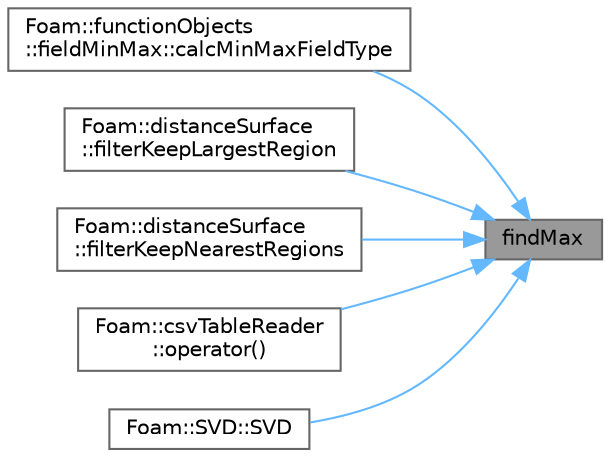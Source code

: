digraph "findMax"
{
 // LATEX_PDF_SIZE
  bgcolor="transparent";
  edge [fontname=Helvetica,fontsize=10,labelfontname=Helvetica,labelfontsize=10];
  node [fontname=Helvetica,fontsize=10,shape=box,height=0.2,width=0.4];
  rankdir="RL";
  Node1 [id="Node000001",label="findMax",height=0.2,width=0.4,color="gray40", fillcolor="grey60", style="filled", fontcolor="black",tooltip=" "];
  Node1 -> Node2 [id="edge1_Node000001_Node000002",dir="back",color="steelblue1",style="solid",tooltip=" "];
  Node2 [id="Node000002",label="Foam::functionObjects\l::fieldMinMax::calcMinMaxFieldType",height=0.2,width=0.4,color="grey40", fillcolor="white", style="filled",URL="$classFoam_1_1functionObjects_1_1fieldMinMax.html#a6625b5267c95059ed6e376b35d4eedac",tooltip=" "];
  Node1 -> Node3 [id="edge2_Node000001_Node000003",dir="back",color="steelblue1",style="solid",tooltip=" "];
  Node3 [id="Node000003",label="Foam::distanceSurface\l::filterKeepLargestRegion",height=0.2,width=0.4,color="grey40", fillcolor="white", style="filled",URL="$classFoam_1_1distanceSurface.html#abd9ef85dde993745185bb193a87dda29",tooltip=" "];
  Node1 -> Node4 [id="edge3_Node000001_Node000004",dir="back",color="steelblue1",style="solid",tooltip=" "];
  Node4 [id="Node000004",label="Foam::distanceSurface\l::filterKeepNearestRegions",height=0.2,width=0.4,color="grey40", fillcolor="white", style="filled",URL="$classFoam_1_1distanceSurface.html#a72ff5ecb1cfa490ad0aace5cad3e7c16",tooltip=" "];
  Node1 -> Node5 [id="edge4_Node000001_Node000005",dir="back",color="steelblue1",style="solid",tooltip=" "];
  Node5 [id="Node000005",label="Foam::csvTableReader\l::operator()",height=0.2,width=0.4,color="grey40", fillcolor="white", style="filled",URL="$classFoam_1_1csvTableReader.html#a5b2ee2800624fce9751bf4d27a85b3e3",tooltip=" "];
  Node1 -> Node6 [id="edge5_Node000001_Node000006",dir="back",color="steelblue1",style="solid",tooltip=" "];
  Node6 [id="Node000006",label="Foam::SVD::SVD",height=0.2,width=0.4,color="grey40", fillcolor="white", style="filled",URL="$classFoam_1_1SVD.html#a940b7544844440cd3405fc856a6d9d42",tooltip=" "];
}

